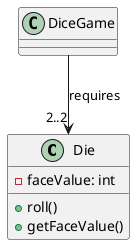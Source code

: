 @startuml
Class Die{
-faceValue: int

+ roll()
+ getFaceValue()
}

Class DiceGame {

}

DiceGame --> "2..2" Die :"requires"

@enduml